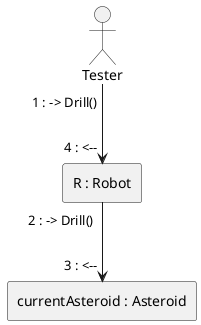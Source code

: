 @startuml
'autonumber "0:"
skinparam linestyle ortho

actor Tester as Tester
rectangle "R : Robot" as S
rectangle "currentAsteroid : Asteroid" as cA

Tester --> S: "1 : -> Drill()" "4 : <--"
S --> cA: "2 : -> Drill()" "3 : <--"


@enduml